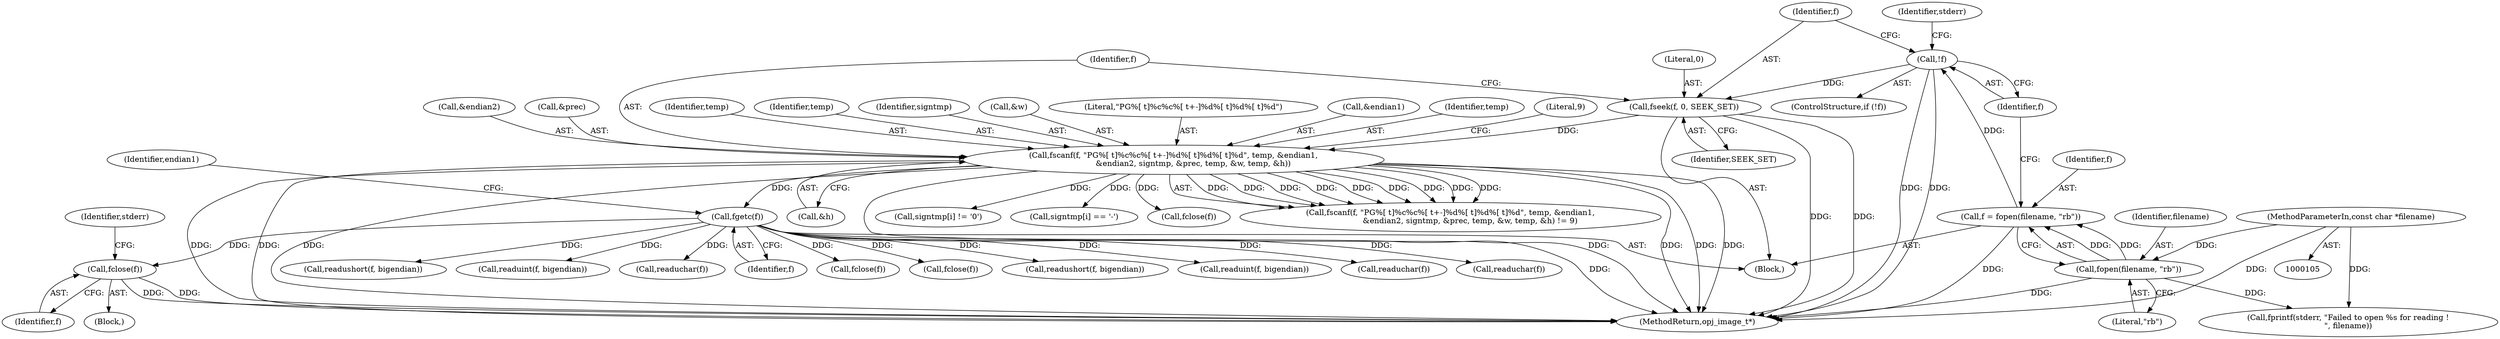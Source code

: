 digraph "0_openjpeg_e5285319229a5d77bf316bb0d3a6cbd3cb8666d9@pointer" {
"1000255" [label="(Call,fclose(f))"];
"1000226" [label="(Call,fgetc(f))"];
"1000175" [label="(Call,fscanf(f, \"PG%[ \t]%c%c%[ \t+-]%d%[ \t]%d%[ \t]%d\", temp, &endian1,\n                &endian2, signtmp, &prec, temp, &w, temp, &h))"];
"1000169" [label="(Call,fseek(f, 0, SEEK_SET))"];
"1000160" [label="(Call,!f)"];
"1000154" [label="(Call,f = fopen(filename, \"rb\"))"];
"1000156" [label="(Call,fopen(filename, \"rb\"))"];
"1000106" [label="(MethodParameterIn,const char *filename)"];
"1000160" [label="(Call,!f)"];
"1000624" [label="(Call,readuint(f, bigendian))"];
"1000157" [label="(Identifier,filename)"];
"1000470" [label="(Call,fclose(f))"];
"1000156" [label="(Call,fopen(filename, \"rb\"))"];
"1000651" [label="(Call,fclose(f))"];
"1000158" [label="(Literal,\"rb\")"];
"1000163" [label="(Call,fprintf(stderr, \"Failed to open %s for reading !\n\", filename))"];
"1000187" [label="(Call,&w)"];
"1000215" [label="(Call,signtmp[i] == '-')"];
"1000161" [label="(Identifier,f)"];
"1000175" [label="(Call,fscanf(f, \"PG%[ \t]%c%c%[ \t+-]%d%[ \t]%d%[ \t]%d\", temp, &endian1,\n                &endian2, signtmp, &prec, temp, &w, temp, &h))"];
"1000609" [label="(Call,readushort(f, bigendian))"];
"1000155" [label="(Identifier,f)"];
"1000176" [label="(Identifier,f)"];
"1000108" [label="(Block,)"];
"1000177" [label="(Literal,\"PG%[ \t]%c%c%[ \t+-]%d%[ \t]%d%[ \t]%d\")"];
"1000194" [label="(Call,fclose(f))"];
"1000169" [label="(Call,fseek(f, 0, SEEK_SET))"];
"1000179" [label="(Call,&endian1)"];
"1000189" [label="(Identifier,temp)"];
"1000256" [label="(Identifier,f)"];
"1000192" [label="(Literal,9)"];
"1000170" [label="(Identifier,f)"];
"1000529" [label="(Call,readuchar(f))"];
"1000574" [label="(Call,readuchar(f))"];
"1000181" [label="(Call,&endian2)"];
"1000154" [label="(Call,f = fopen(filename, \"rb\"))"];
"1000254" [label="(Block,)"];
"1000159" [label="(ControlStructure,if (!f))"];
"1000174" [label="(Call,fscanf(f, \"PG%[ \t]%c%c%[ \t+-]%d%[ \t]%d%[ \t]%d\", temp, &endian1,\n                &endian2, signtmp, &prec, temp, &w, temp, &h) != 9)"];
"1000258" [label="(Identifier,stderr)"];
"1000600" [label="(Call,readushort(f, bigendian))"];
"1000164" [label="(Identifier,stderr)"];
"1000184" [label="(Call,&prec)"];
"1000190" [label="(Call,&h)"];
"1000178" [label="(Identifier,temp)"];
"1000172" [label="(Identifier,SEEK_SET)"];
"1000633" [label="(Call,readuint(f, bigendian))"];
"1000582" [label="(Call,readuchar(f))"];
"1000186" [label="(Identifier,temp)"];
"1000208" [label="(Call,signtmp[i] != '\0')"];
"1000227" [label="(Identifier,f)"];
"1000183" [label="(Identifier,signtmp)"];
"1000106" [label="(MethodParameterIn,const char *filename)"];
"1000665" [label="(MethodReturn,opj_image_t*)"];
"1000226" [label="(Call,fgetc(f))"];
"1000171" [label="(Literal,0)"];
"1000231" [label="(Identifier,endian1)"];
"1000255" [label="(Call,fclose(f))"];
"1000255" -> "1000254"  [label="AST: "];
"1000255" -> "1000256"  [label="CFG: "];
"1000256" -> "1000255"  [label="AST: "];
"1000258" -> "1000255"  [label="CFG: "];
"1000255" -> "1000665"  [label="DDG: "];
"1000255" -> "1000665"  [label="DDG: "];
"1000226" -> "1000255"  [label="DDG: "];
"1000226" -> "1000108"  [label="AST: "];
"1000226" -> "1000227"  [label="CFG: "];
"1000227" -> "1000226"  [label="AST: "];
"1000231" -> "1000226"  [label="CFG: "];
"1000226" -> "1000665"  [label="DDG: "];
"1000175" -> "1000226"  [label="DDG: "];
"1000226" -> "1000470"  [label="DDG: "];
"1000226" -> "1000529"  [label="DDG: "];
"1000226" -> "1000574"  [label="DDG: "];
"1000226" -> "1000582"  [label="DDG: "];
"1000226" -> "1000600"  [label="DDG: "];
"1000226" -> "1000609"  [label="DDG: "];
"1000226" -> "1000624"  [label="DDG: "];
"1000226" -> "1000633"  [label="DDG: "];
"1000226" -> "1000651"  [label="DDG: "];
"1000175" -> "1000174"  [label="AST: "];
"1000175" -> "1000190"  [label="CFG: "];
"1000176" -> "1000175"  [label="AST: "];
"1000177" -> "1000175"  [label="AST: "];
"1000178" -> "1000175"  [label="AST: "];
"1000179" -> "1000175"  [label="AST: "];
"1000181" -> "1000175"  [label="AST: "];
"1000183" -> "1000175"  [label="AST: "];
"1000184" -> "1000175"  [label="AST: "];
"1000186" -> "1000175"  [label="AST: "];
"1000187" -> "1000175"  [label="AST: "];
"1000189" -> "1000175"  [label="AST: "];
"1000190" -> "1000175"  [label="AST: "];
"1000192" -> "1000175"  [label="CFG: "];
"1000175" -> "1000665"  [label="DDG: "];
"1000175" -> "1000665"  [label="DDG: "];
"1000175" -> "1000665"  [label="DDG: "];
"1000175" -> "1000665"  [label="DDG: "];
"1000175" -> "1000665"  [label="DDG: "];
"1000175" -> "1000665"  [label="DDG: "];
"1000175" -> "1000665"  [label="DDG: "];
"1000175" -> "1000174"  [label="DDG: "];
"1000175" -> "1000174"  [label="DDG: "];
"1000175" -> "1000174"  [label="DDG: "];
"1000175" -> "1000174"  [label="DDG: "];
"1000175" -> "1000174"  [label="DDG: "];
"1000175" -> "1000174"  [label="DDG: "];
"1000175" -> "1000174"  [label="DDG: "];
"1000175" -> "1000174"  [label="DDG: "];
"1000175" -> "1000174"  [label="DDG: "];
"1000169" -> "1000175"  [label="DDG: "];
"1000175" -> "1000194"  [label="DDG: "];
"1000175" -> "1000208"  [label="DDG: "];
"1000175" -> "1000215"  [label="DDG: "];
"1000169" -> "1000108"  [label="AST: "];
"1000169" -> "1000172"  [label="CFG: "];
"1000170" -> "1000169"  [label="AST: "];
"1000171" -> "1000169"  [label="AST: "];
"1000172" -> "1000169"  [label="AST: "];
"1000176" -> "1000169"  [label="CFG: "];
"1000169" -> "1000665"  [label="DDG: "];
"1000169" -> "1000665"  [label="DDG: "];
"1000160" -> "1000169"  [label="DDG: "];
"1000160" -> "1000159"  [label="AST: "];
"1000160" -> "1000161"  [label="CFG: "];
"1000161" -> "1000160"  [label="AST: "];
"1000164" -> "1000160"  [label="CFG: "];
"1000170" -> "1000160"  [label="CFG: "];
"1000160" -> "1000665"  [label="DDG: "];
"1000160" -> "1000665"  [label="DDG: "];
"1000154" -> "1000160"  [label="DDG: "];
"1000154" -> "1000108"  [label="AST: "];
"1000154" -> "1000156"  [label="CFG: "];
"1000155" -> "1000154"  [label="AST: "];
"1000156" -> "1000154"  [label="AST: "];
"1000161" -> "1000154"  [label="CFG: "];
"1000154" -> "1000665"  [label="DDG: "];
"1000156" -> "1000154"  [label="DDG: "];
"1000156" -> "1000154"  [label="DDG: "];
"1000156" -> "1000158"  [label="CFG: "];
"1000157" -> "1000156"  [label="AST: "];
"1000158" -> "1000156"  [label="AST: "];
"1000156" -> "1000665"  [label="DDG: "];
"1000106" -> "1000156"  [label="DDG: "];
"1000156" -> "1000163"  [label="DDG: "];
"1000106" -> "1000105"  [label="AST: "];
"1000106" -> "1000665"  [label="DDG: "];
"1000106" -> "1000163"  [label="DDG: "];
}
